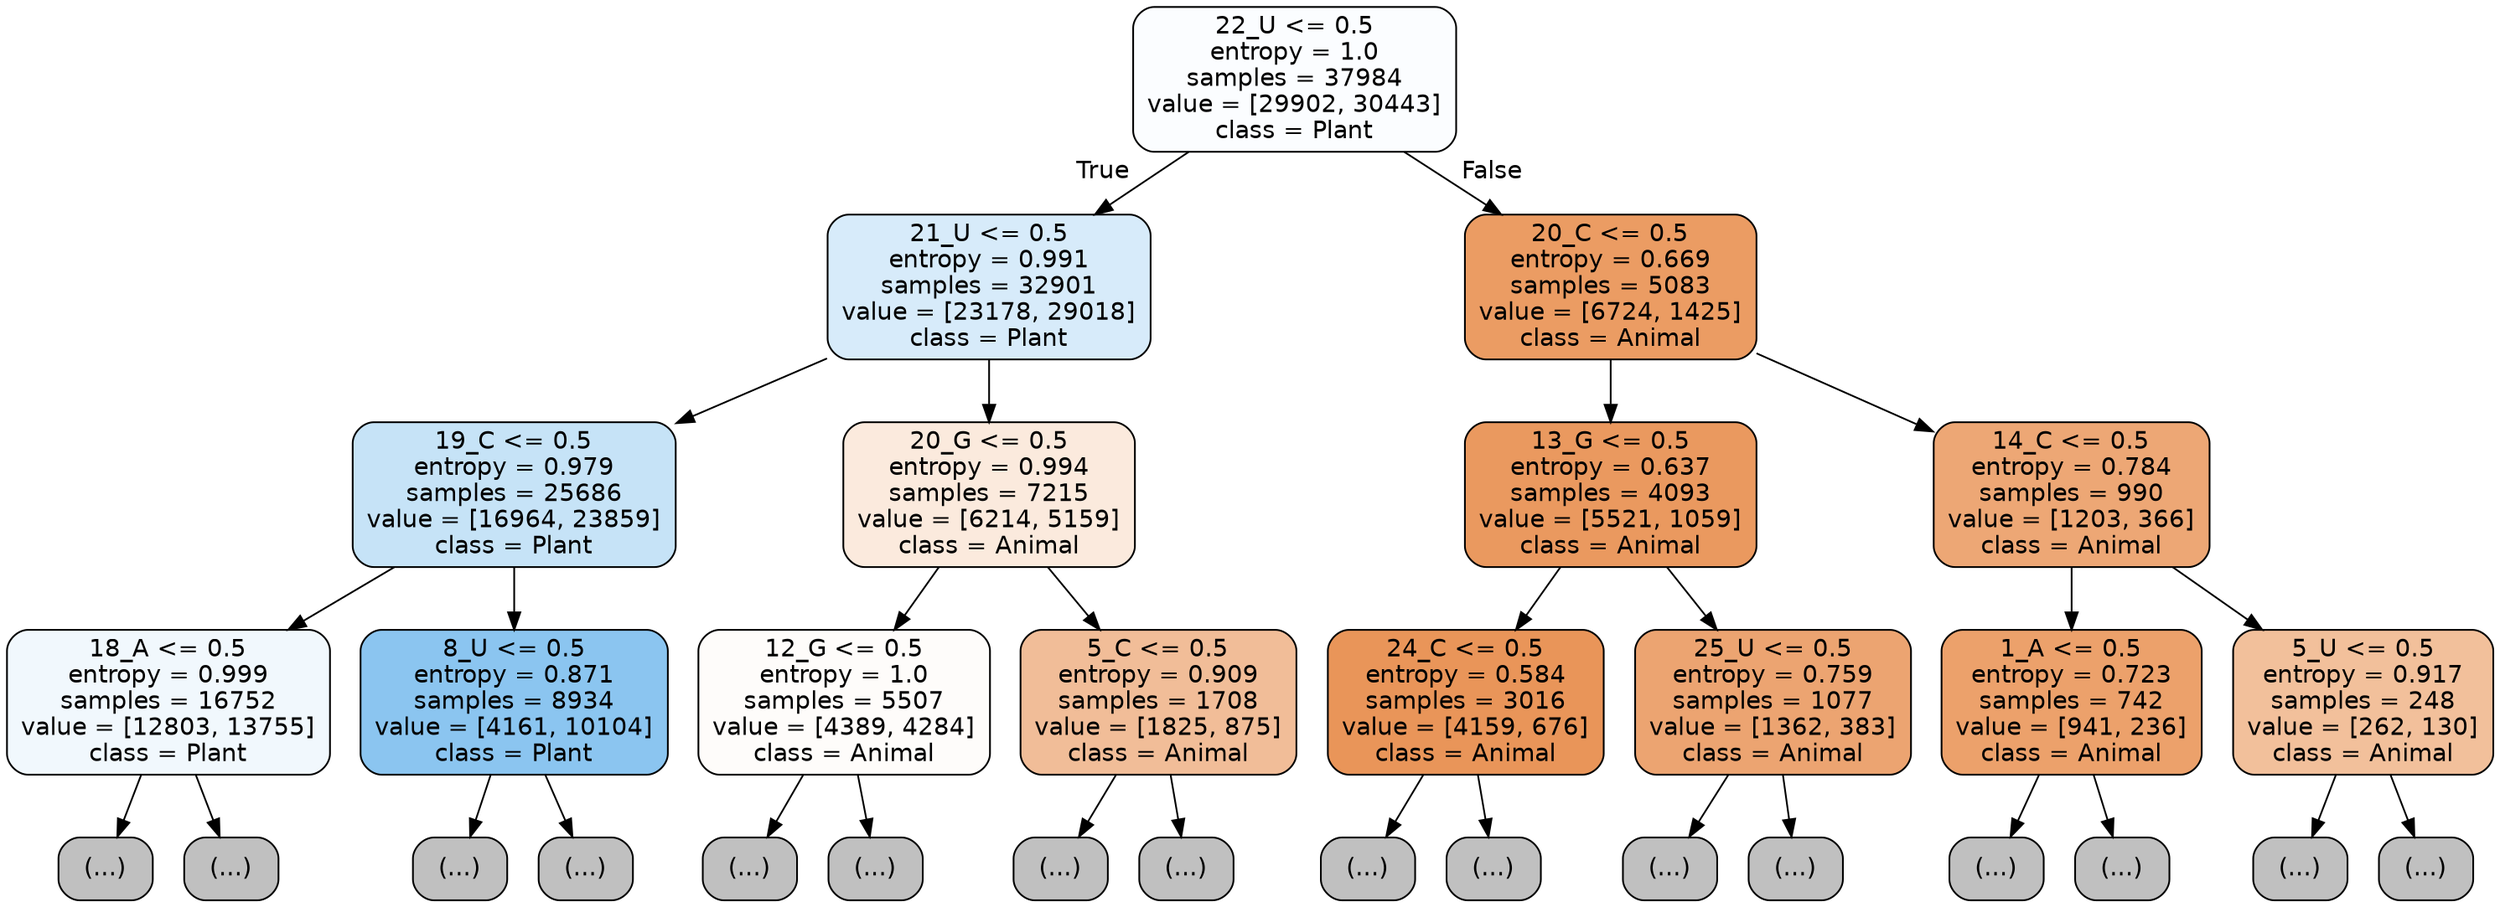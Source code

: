 digraph Tree {
node [shape=box, style="filled, rounded", color="black", fontname="helvetica"] ;
edge [fontname="helvetica"] ;
0 [label="22_U <= 0.5\nentropy = 1.0\nsamples = 37984\nvalue = [29902, 30443]\nclass = Plant", fillcolor="#fbfdff"] ;
1 [label="21_U <= 0.5\nentropy = 0.991\nsamples = 32901\nvalue = [23178, 29018]\nclass = Plant", fillcolor="#d7ebfa"] ;
0 -> 1 [labeldistance=2.5, labelangle=45, headlabel="True"] ;
2 [label="19_C <= 0.5\nentropy = 0.979\nsamples = 25686\nvalue = [16964, 23859]\nclass = Plant", fillcolor="#c6e3f7"] ;
1 -> 2 ;
3 [label="18_A <= 0.5\nentropy = 0.999\nsamples = 16752\nvalue = [12803, 13755]\nclass = Plant", fillcolor="#f1f8fd"] ;
2 -> 3 ;
4 [label="(...)", fillcolor="#C0C0C0"] ;
3 -> 4 ;
6915 [label="(...)", fillcolor="#C0C0C0"] ;
3 -> 6915 ;
8768 [label="8_U <= 0.5\nentropy = 0.871\nsamples = 8934\nvalue = [4161, 10104]\nclass = Plant", fillcolor="#8bc5f0"] ;
2 -> 8768 ;
8769 [label="(...)", fillcolor="#C0C0C0"] ;
8768 -> 8769 ;
10850 [label="(...)", fillcolor="#C0C0C0"] ;
8768 -> 10850 ;
11669 [label="20_G <= 0.5\nentropy = 0.994\nsamples = 7215\nvalue = [6214, 5159]\nclass = Animal", fillcolor="#fbeadd"] ;
1 -> 11669 ;
11670 [label="12_G <= 0.5\nentropy = 1.0\nsamples = 5507\nvalue = [4389, 4284]\nclass = Animal", fillcolor="#fefcfa"] ;
11669 -> 11670 ;
11671 [label="(...)", fillcolor="#C0C0C0"] ;
11670 -> 11671 ;
13584 [label="(...)", fillcolor="#C0C0C0"] ;
11670 -> 13584 ;
14217 [label="5_C <= 0.5\nentropy = 0.909\nsamples = 1708\nvalue = [1825, 875]\nclass = Animal", fillcolor="#f1bd98"] ;
11669 -> 14217 ;
14218 [label="(...)", fillcolor="#C0C0C0"] ;
14217 -> 14218 ;
14829 [label="(...)", fillcolor="#C0C0C0"] ;
14217 -> 14829 ;
14998 [label="20_C <= 0.5\nentropy = 0.669\nsamples = 5083\nvalue = [6724, 1425]\nclass = Animal", fillcolor="#eb9c63"] ;
0 -> 14998 [labeldistance=2.5, labelangle=-45, headlabel="False"] ;
14999 [label="13_G <= 0.5\nentropy = 0.637\nsamples = 4093\nvalue = [5521, 1059]\nclass = Animal", fillcolor="#ea995f"] ;
14998 -> 14999 ;
15000 [label="24_C <= 0.5\nentropy = 0.584\nsamples = 3016\nvalue = [4159, 676]\nclass = Animal", fillcolor="#e99559"] ;
14999 -> 15000 ;
15001 [label="(...)", fillcolor="#C0C0C0"] ;
15000 -> 15001 ;
15934 [label="(...)", fillcolor="#C0C0C0"] ;
15000 -> 15934 ;
15985 [label="25_U <= 0.5\nentropy = 0.759\nsamples = 1077\nvalue = [1362, 383]\nclass = Animal", fillcolor="#eca471"] ;
14999 -> 15985 ;
15986 [label="(...)", fillcolor="#C0C0C0"] ;
15985 -> 15986 ;
16423 [label="(...)", fillcolor="#C0C0C0"] ;
15985 -> 16423 ;
16426 [label="14_C <= 0.5\nentropy = 0.784\nsamples = 990\nvalue = [1203, 366]\nclass = Animal", fillcolor="#eda775"] ;
14998 -> 16426 ;
16427 [label="1_A <= 0.5\nentropy = 0.723\nsamples = 742\nvalue = [941, 236]\nclass = Animal", fillcolor="#eca16b"] ;
16426 -> 16427 ;
16428 [label="(...)", fillcolor="#C0C0C0"] ;
16427 -> 16428 ;
16725 [label="(...)", fillcolor="#C0C0C0"] ;
16427 -> 16725 ;
16766 [label="5_U <= 0.5\nentropy = 0.917\nsamples = 248\nvalue = [262, 130]\nclass = Animal", fillcolor="#f2c09b"] ;
16426 -> 16766 ;
16767 [label="(...)", fillcolor="#C0C0C0"] ;
16766 -> 16767 ;
16874 [label="(...)", fillcolor="#C0C0C0"] ;
16766 -> 16874 ;
}